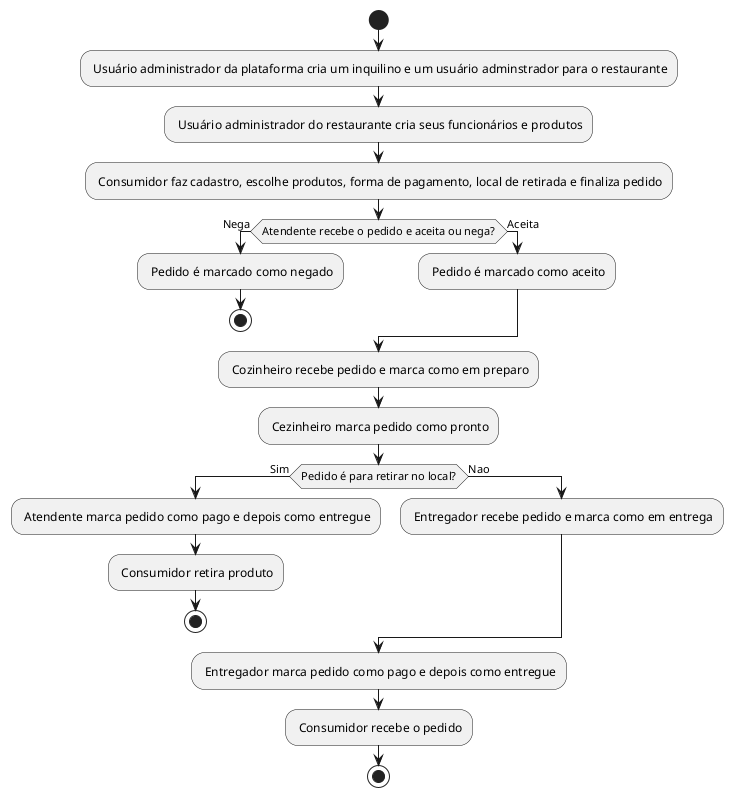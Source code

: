 @startuml
start 
: Usuário administrador da plataforma cria um inquilino e um usuário adminstrador para o restaurante;
: Usuário administrador do restaurante cria seus funcionários e produtos;
: Consumidor faz cadastro, escolhe produtos, forma de pagamento, local de retirada e finaliza pedido;
if (Atendente recebe o pedido e aceita ou nega?) then (Nega)
    : Pedido é marcado como negado;
    stop
else (Aceita)
    : Pedido é marcado como aceito;
endif
: Cozinheiro recebe pedido e marca como em preparo;
: Cezinheiro marca pedido como pronto;
if (Pedido é para retirar no local?) then (Sim)
    : Atendente marca pedido como pago e depois como entregue;
    : Consumidor retira produto;
    stop
else (Nao)
    : Entregador recebe pedido e marca como em entrega;
endif
: Entregador marca pedido como pago e depois como entregue;
: Consumidor recebe o pedido;
stop
@enduml